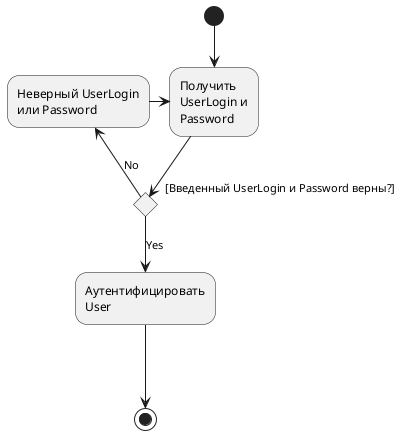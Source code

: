 @startuml

(*) --> "Получить
         UserLogin и
         Password" as init
if "[Введенный UserLogin и Password верны?]" then
  -->[Yes] "Аутентифицировать
                           User"
  ---> (*)
  else
  -->[No] "Неверный UserLogin
   или Password"
  -> init
endif
@enduml